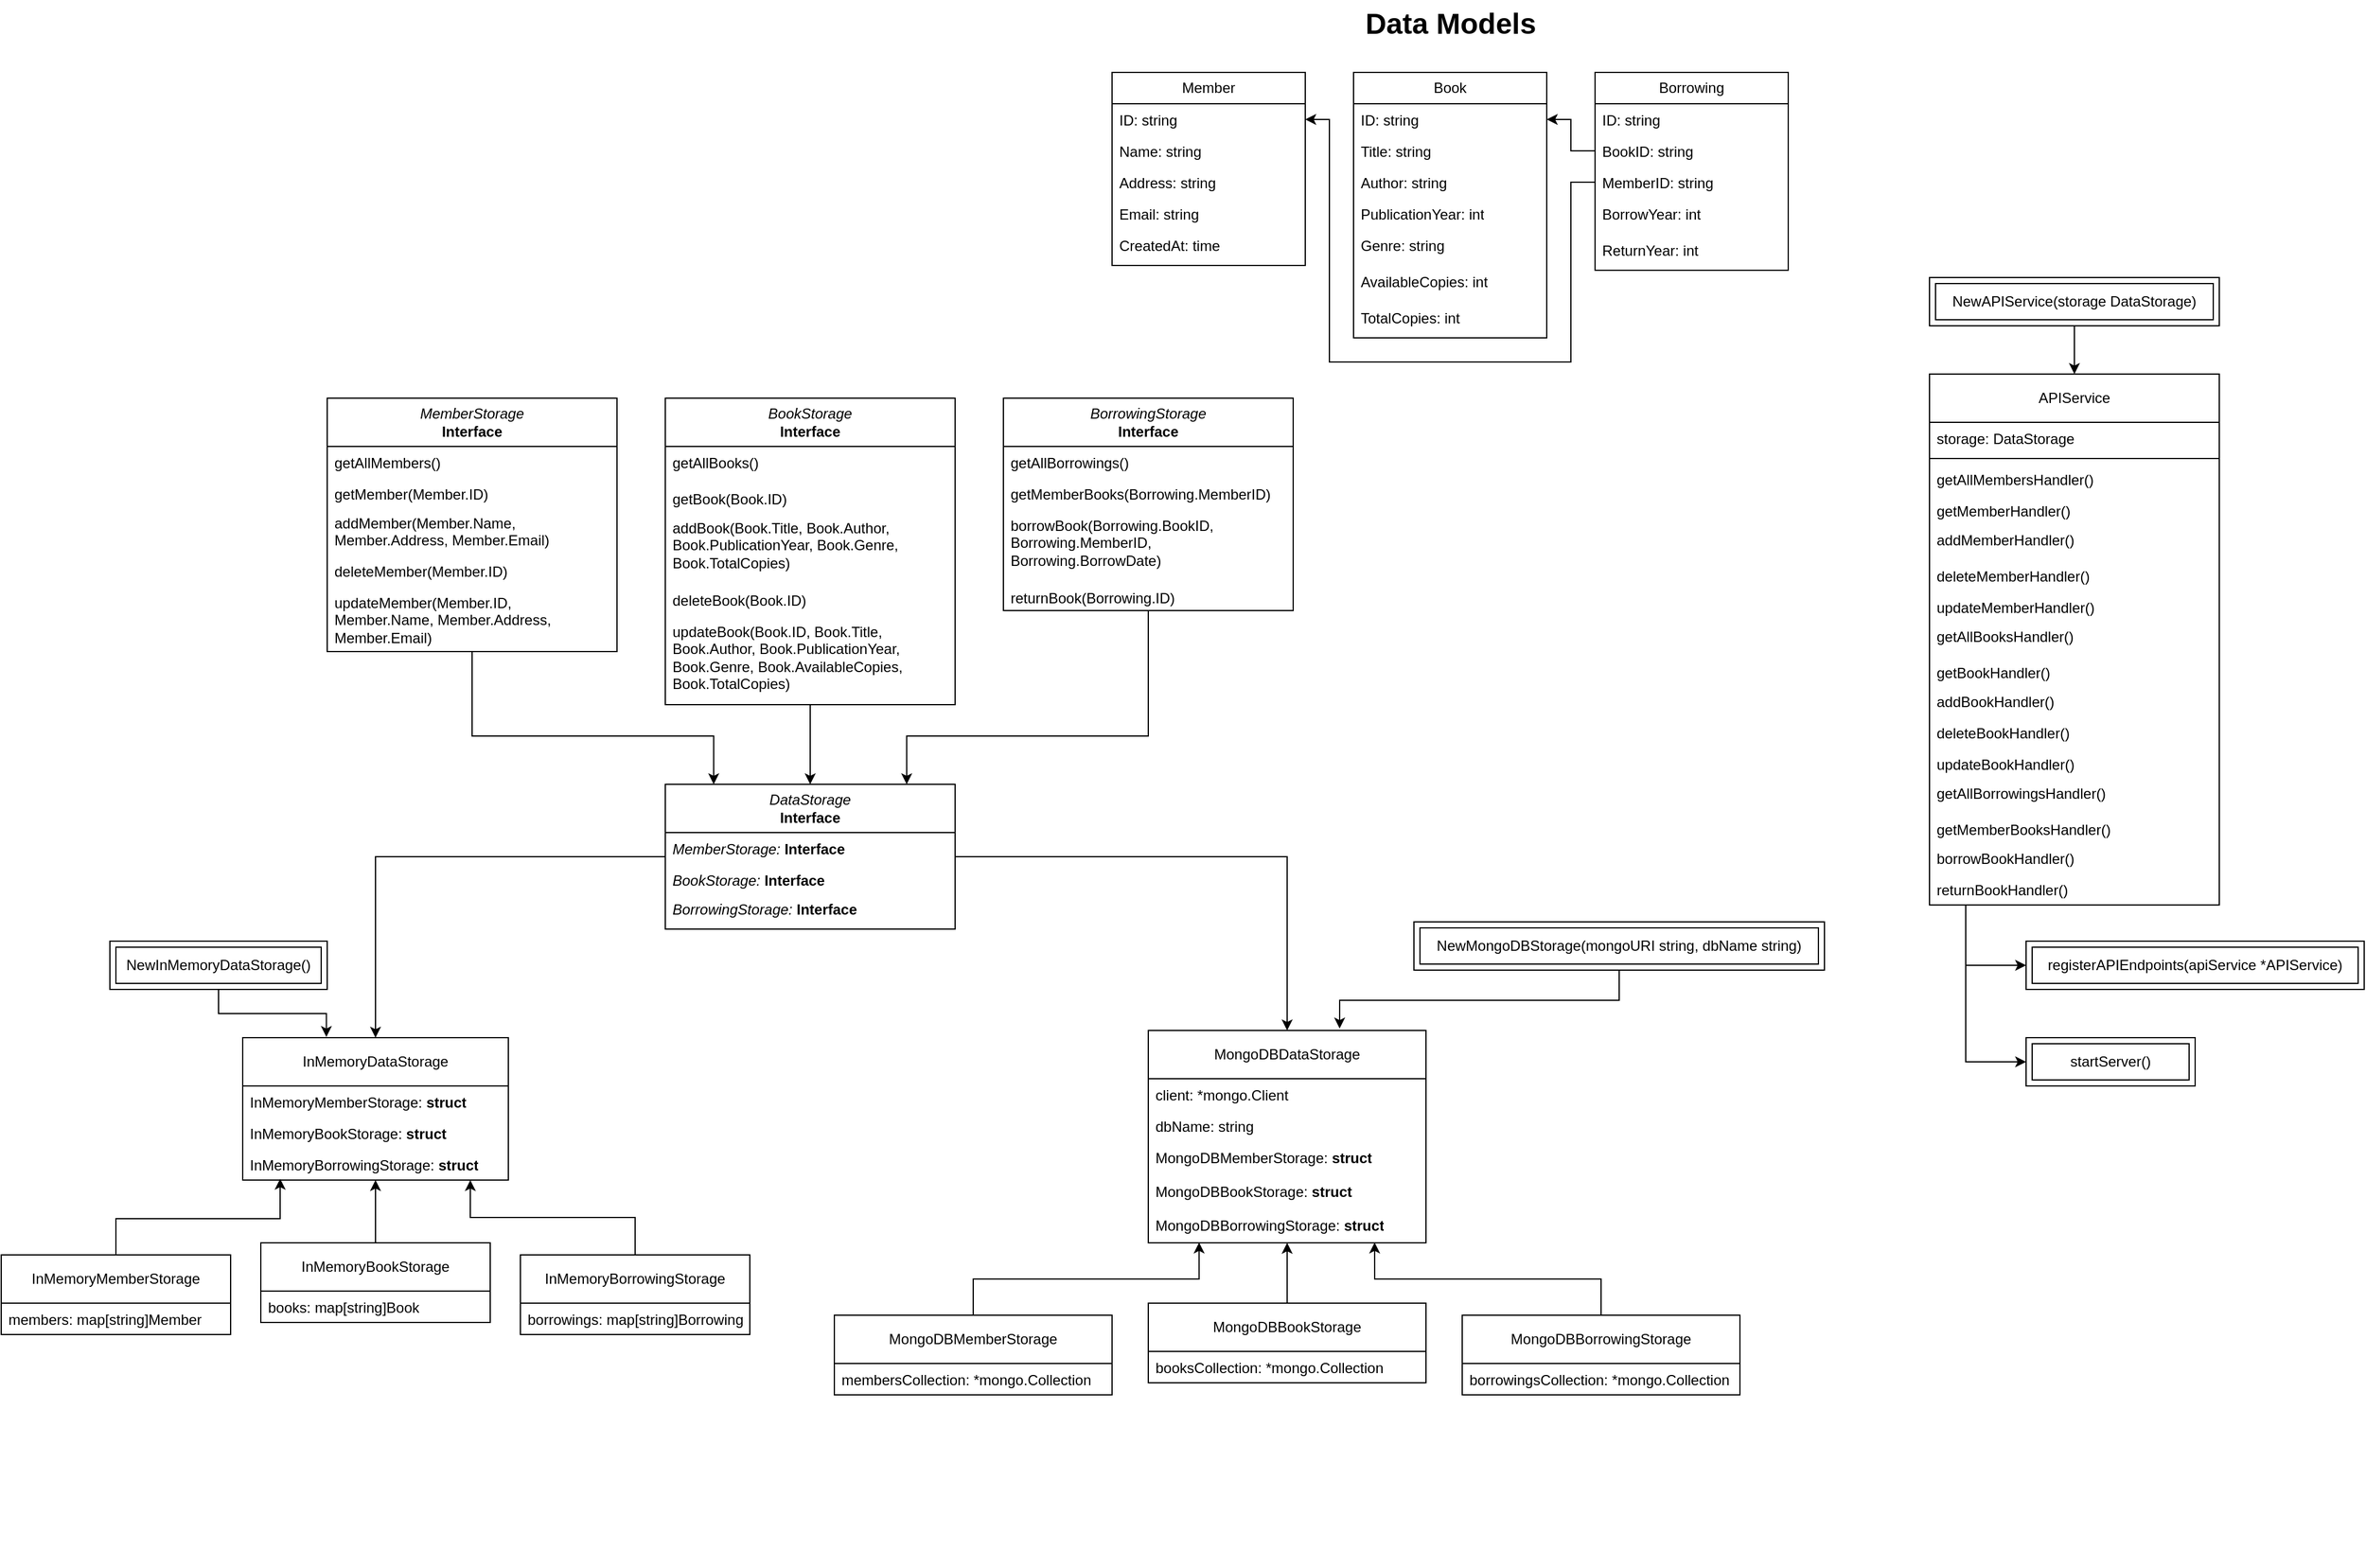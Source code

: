 <mxfile version="23.1.6" type="device">
  <diagram name="Страница — 1" id="wziQd7qHsY8-c5mN2zLt">
    <mxGraphModel dx="1405" dy="929" grid="1" gridSize="10" guides="1" tooltips="1" connect="1" arrows="1" fold="1" page="1" pageScale="1" pageWidth="827" pageHeight="1169" math="0" shadow="0">
      <root>
        <mxCell id="0" />
        <mxCell id="1" parent="0" />
        <mxCell id="eXU7PEdQy6YF8QgudZva-1" value="Member" style="swimlane;fontStyle=0;childLayout=stackLayout;horizontal=1;startSize=26;fillColor=none;horizontalStack=0;resizeParent=1;resizeParentMax=0;resizeLast=0;collapsible=1;marginBottom=0;whiteSpace=wrap;html=1;" vertex="1" parent="1">
          <mxGeometry x="1480" y="170" width="160" height="160" as="geometry" />
        </mxCell>
        <mxCell id="eXU7PEdQy6YF8QgudZva-2" value="ID: string" style="text;strokeColor=none;fillColor=none;align=left;verticalAlign=top;spacingLeft=4;spacingRight=4;overflow=hidden;rotatable=0;points=[[0,0.5],[1,0.5]];portConstraint=eastwest;whiteSpace=wrap;html=1;" vertex="1" parent="eXU7PEdQy6YF8QgudZva-1">
          <mxGeometry y="26" width="160" height="26" as="geometry" />
        </mxCell>
        <mxCell id="eXU7PEdQy6YF8QgudZva-3" value="Name: string" style="text;strokeColor=none;fillColor=none;align=left;verticalAlign=top;spacingLeft=4;spacingRight=4;overflow=hidden;rotatable=0;points=[[0,0.5],[1,0.5]];portConstraint=eastwest;whiteSpace=wrap;html=1;" vertex="1" parent="eXU7PEdQy6YF8QgudZva-1">
          <mxGeometry y="52" width="160" height="26" as="geometry" />
        </mxCell>
        <mxCell id="eXU7PEdQy6YF8QgudZva-4" value="Address: string" style="text;strokeColor=none;fillColor=none;align=left;verticalAlign=top;spacingLeft=4;spacingRight=4;overflow=hidden;rotatable=0;points=[[0,0.5],[1,0.5]];portConstraint=eastwest;whiteSpace=wrap;html=1;" vertex="1" parent="eXU7PEdQy6YF8QgudZva-1">
          <mxGeometry y="78" width="160" height="26" as="geometry" />
        </mxCell>
        <mxCell id="eXU7PEdQy6YF8QgudZva-5" value="Email: string" style="text;strokeColor=none;fillColor=none;align=left;verticalAlign=top;spacingLeft=4;spacingRight=4;overflow=hidden;rotatable=0;points=[[0,0.5],[1,0.5]];portConstraint=eastwest;whiteSpace=wrap;html=1;" vertex="1" parent="eXU7PEdQy6YF8QgudZva-1">
          <mxGeometry y="104" width="160" height="26" as="geometry" />
        </mxCell>
        <mxCell id="eXU7PEdQy6YF8QgudZva-6" value="CreatedAt: time" style="text;strokeColor=none;fillColor=none;align=left;verticalAlign=top;spacingLeft=4;spacingRight=4;overflow=hidden;rotatable=0;points=[[0,0.5],[1,0.5]];portConstraint=eastwest;whiteSpace=wrap;html=1;" vertex="1" parent="eXU7PEdQy6YF8QgudZva-1">
          <mxGeometry y="130" width="160" height="30" as="geometry" />
        </mxCell>
        <mxCell id="eXU7PEdQy6YF8QgudZva-7" value="Book" style="swimlane;fontStyle=0;childLayout=stackLayout;horizontal=1;startSize=26;fillColor=none;horizontalStack=0;resizeParent=1;resizeParentMax=0;resizeLast=0;collapsible=1;marginBottom=0;whiteSpace=wrap;html=1;" vertex="1" parent="1">
          <mxGeometry x="1680" y="170" width="160" height="220" as="geometry" />
        </mxCell>
        <mxCell id="eXU7PEdQy6YF8QgudZva-8" value="ID: string" style="text;strokeColor=none;fillColor=none;align=left;verticalAlign=top;spacingLeft=4;spacingRight=4;overflow=hidden;rotatable=0;points=[[0,0.5],[1,0.5]];portConstraint=eastwest;whiteSpace=wrap;html=1;" vertex="1" parent="eXU7PEdQy6YF8QgudZva-7">
          <mxGeometry y="26" width="160" height="26" as="geometry" />
        </mxCell>
        <mxCell id="eXU7PEdQy6YF8QgudZva-9" value="Title: string" style="text;strokeColor=none;fillColor=none;align=left;verticalAlign=top;spacingLeft=4;spacingRight=4;overflow=hidden;rotatable=0;points=[[0,0.5],[1,0.5]];portConstraint=eastwest;whiteSpace=wrap;html=1;" vertex="1" parent="eXU7PEdQy6YF8QgudZva-7">
          <mxGeometry y="52" width="160" height="26" as="geometry" />
        </mxCell>
        <mxCell id="eXU7PEdQy6YF8QgudZva-10" value="Author: string" style="text;strokeColor=none;fillColor=none;align=left;verticalAlign=top;spacingLeft=4;spacingRight=4;overflow=hidden;rotatable=0;points=[[0,0.5],[1,0.5]];portConstraint=eastwest;whiteSpace=wrap;html=1;" vertex="1" parent="eXU7PEdQy6YF8QgudZva-7">
          <mxGeometry y="78" width="160" height="26" as="geometry" />
        </mxCell>
        <mxCell id="eXU7PEdQy6YF8QgudZva-11" value="PublicationYear: int" style="text;strokeColor=none;fillColor=none;align=left;verticalAlign=top;spacingLeft=4;spacingRight=4;overflow=hidden;rotatable=0;points=[[0,0.5],[1,0.5]];portConstraint=eastwest;whiteSpace=wrap;html=1;" vertex="1" parent="eXU7PEdQy6YF8QgudZva-7">
          <mxGeometry y="104" width="160" height="26" as="geometry" />
        </mxCell>
        <mxCell id="eXU7PEdQy6YF8QgudZva-12" value="Genre: string" style="text;strokeColor=none;fillColor=none;align=left;verticalAlign=top;spacingLeft=4;spacingRight=4;overflow=hidden;rotatable=0;points=[[0,0.5],[1,0.5]];portConstraint=eastwest;whiteSpace=wrap;html=1;" vertex="1" parent="eXU7PEdQy6YF8QgudZva-7">
          <mxGeometry y="130" width="160" height="30" as="geometry" />
        </mxCell>
        <mxCell id="eXU7PEdQy6YF8QgudZva-13" value="AvailableCopies: int" style="text;strokeColor=none;fillColor=none;align=left;verticalAlign=top;spacingLeft=4;spacingRight=4;overflow=hidden;rotatable=0;points=[[0,0.5],[1,0.5]];portConstraint=eastwest;whiteSpace=wrap;html=1;" vertex="1" parent="eXU7PEdQy6YF8QgudZva-7">
          <mxGeometry y="160" width="160" height="30" as="geometry" />
        </mxCell>
        <mxCell id="eXU7PEdQy6YF8QgudZva-14" value="TotalCopies: int" style="text;strokeColor=none;fillColor=none;align=left;verticalAlign=top;spacingLeft=4;spacingRight=4;overflow=hidden;rotatable=0;points=[[0,0.5],[1,0.5]];portConstraint=eastwest;whiteSpace=wrap;html=1;" vertex="1" parent="eXU7PEdQy6YF8QgudZva-7">
          <mxGeometry y="190" width="160" height="30" as="geometry" />
        </mxCell>
        <mxCell id="eXU7PEdQy6YF8QgudZva-15" value="Borrowing" style="swimlane;fontStyle=0;childLayout=stackLayout;horizontal=1;startSize=26;fillColor=none;horizontalStack=0;resizeParent=1;resizeParentMax=0;resizeLast=0;collapsible=1;marginBottom=0;whiteSpace=wrap;html=1;" vertex="1" parent="1">
          <mxGeometry x="1880" y="170" width="160" height="164" as="geometry" />
        </mxCell>
        <mxCell id="eXU7PEdQy6YF8QgudZva-16" value="ID: string" style="text;strokeColor=none;fillColor=none;align=left;verticalAlign=top;spacingLeft=4;spacingRight=4;overflow=hidden;rotatable=0;points=[[0,0.5],[1,0.5]];portConstraint=eastwest;whiteSpace=wrap;html=1;" vertex="1" parent="eXU7PEdQy6YF8QgudZva-15">
          <mxGeometry y="26" width="160" height="26" as="geometry" />
        </mxCell>
        <mxCell id="eXU7PEdQy6YF8QgudZva-17" value="BookID: string" style="text;strokeColor=none;fillColor=none;align=left;verticalAlign=top;spacingLeft=4;spacingRight=4;overflow=hidden;rotatable=0;points=[[0,0.5],[1,0.5]];portConstraint=eastwest;whiteSpace=wrap;html=1;" vertex="1" parent="eXU7PEdQy6YF8QgudZva-15">
          <mxGeometry y="52" width="160" height="26" as="geometry" />
        </mxCell>
        <mxCell id="eXU7PEdQy6YF8QgudZva-18" value="MemberID: string" style="text;strokeColor=none;fillColor=none;align=left;verticalAlign=top;spacingLeft=4;spacingRight=4;overflow=hidden;rotatable=0;points=[[0,0.5],[1,0.5]];portConstraint=eastwest;whiteSpace=wrap;html=1;" vertex="1" parent="eXU7PEdQy6YF8QgudZva-15">
          <mxGeometry y="78" width="160" height="26" as="geometry" />
        </mxCell>
        <mxCell id="eXU7PEdQy6YF8QgudZva-19" value="BorrowYear: int" style="text;strokeColor=none;fillColor=none;align=left;verticalAlign=top;spacingLeft=4;spacingRight=4;overflow=hidden;rotatable=0;points=[[0,0.5],[1,0.5]];portConstraint=eastwest;whiteSpace=wrap;html=1;" vertex="1" parent="eXU7PEdQy6YF8QgudZva-15">
          <mxGeometry y="104" width="160" height="30" as="geometry" />
        </mxCell>
        <mxCell id="eXU7PEdQy6YF8QgudZva-20" value="ReturnYear: int" style="text;strokeColor=none;fillColor=none;align=left;verticalAlign=top;spacingLeft=4;spacingRight=4;overflow=hidden;rotatable=0;points=[[0,0.5],[1,0.5]];portConstraint=eastwest;whiteSpace=wrap;html=1;" vertex="1" parent="eXU7PEdQy6YF8QgudZva-15">
          <mxGeometry y="134" width="160" height="30" as="geometry" />
        </mxCell>
        <mxCell id="eXU7PEdQy6YF8QgudZva-21" style="edgeStyle=orthogonalEdgeStyle;rounded=0;orthogonalLoop=1;jettySize=auto;html=1;entryX=0.5;entryY=0;entryDx=0;entryDy=0;" edge="1" parent="1" source="eXU7PEdQy6YF8QgudZva-23" target="eXU7PEdQy6YF8QgudZva-49">
          <mxGeometry relative="1" as="geometry" />
        </mxCell>
        <mxCell id="eXU7PEdQy6YF8QgudZva-22" style="edgeStyle=orthogonalEdgeStyle;rounded=0;orthogonalLoop=1;jettySize=auto;html=1;entryX=0.5;entryY=0;entryDx=0;entryDy=0;" edge="1" parent="1" source="eXU7PEdQy6YF8QgudZva-23" target="eXU7PEdQy6YF8QgudZva-45">
          <mxGeometry relative="1" as="geometry" />
        </mxCell>
        <mxCell id="eXU7PEdQy6YF8QgudZva-23" value="&lt;i style=&quot;border-color: var(--border-color);&quot;&gt;DataStorage&lt;/i&gt;&lt;br style=&quot;border-color: var(--border-color);&quot;&gt;&lt;b style=&quot;border-color: var(--border-color);&quot;&gt;Interface&lt;/b&gt;" style="swimlane;fontStyle=0;childLayout=stackLayout;horizontal=1;startSize=40;fillColor=none;horizontalStack=0;resizeParent=1;resizeParentMax=0;resizeLast=0;collapsible=1;marginBottom=0;whiteSpace=wrap;html=1;" vertex="1" parent="1">
          <mxGeometry x="1110" y="760" width="240" height="120" as="geometry" />
        </mxCell>
        <mxCell id="eXU7PEdQy6YF8QgudZva-24" value="&lt;i style=&quot;border-color: var(--border-color); text-align: center;&quot;&gt;MemberStorage:&amp;nbsp;&lt;/i&gt;&lt;b style=&quot;border-color: var(--border-color); text-align: center;&quot;&gt;Interface&lt;/b&gt;" style="text;strokeColor=none;fillColor=none;align=left;verticalAlign=top;spacingLeft=4;spacingRight=4;overflow=hidden;rotatable=0;points=[[0,0.5],[1,0.5]];portConstraint=eastwest;whiteSpace=wrap;html=1;" vertex="1" parent="eXU7PEdQy6YF8QgudZva-23">
          <mxGeometry y="40" width="240" height="26" as="geometry" />
        </mxCell>
        <mxCell id="eXU7PEdQy6YF8QgudZva-25" value="&lt;i style=&quot;border-color: var(--border-color); text-align: center;&quot;&gt;BookStorage:&amp;nbsp;&lt;/i&gt;&lt;b style=&quot;border-color: var(--border-color); text-align: center;&quot;&gt;Interface&lt;/b&gt;" style="text;strokeColor=none;fillColor=none;align=left;verticalAlign=top;spacingLeft=4;spacingRight=4;overflow=hidden;rotatable=0;points=[[0,0.5],[1,0.5]];portConstraint=eastwest;whiteSpace=wrap;html=1;" vertex="1" parent="eXU7PEdQy6YF8QgudZva-23">
          <mxGeometry y="66" width="240" height="24" as="geometry" />
        </mxCell>
        <mxCell id="eXU7PEdQy6YF8QgudZva-26" value="&lt;i style=&quot;border-color: var(--border-color); text-align: center;&quot;&gt;BorrowingStorage:&amp;nbsp;&lt;/i&gt;&lt;b style=&quot;border-color: var(--border-color); text-align: center;&quot;&gt;Interface&lt;/b&gt;" style="text;strokeColor=none;fillColor=none;align=left;verticalAlign=top;spacingLeft=4;spacingRight=4;overflow=hidden;rotatable=0;points=[[0,0.5],[1,0.5]];portConstraint=eastwest;whiteSpace=wrap;html=1;" vertex="1" parent="eXU7PEdQy6YF8QgudZva-23">
          <mxGeometry y="90" width="240" height="30" as="geometry" />
        </mxCell>
        <mxCell id="eXU7PEdQy6YF8QgudZva-27" style="edgeStyle=orthogonalEdgeStyle;rounded=0;orthogonalLoop=1;jettySize=auto;html=1;entryX=1;entryY=0.5;entryDx=0;entryDy=0;" edge="1" parent="1" source="eXU7PEdQy6YF8QgudZva-17" target="eXU7PEdQy6YF8QgudZva-8">
          <mxGeometry relative="1" as="geometry" />
        </mxCell>
        <mxCell id="eXU7PEdQy6YF8QgudZva-28" style="edgeStyle=orthogonalEdgeStyle;rounded=0;orthogonalLoop=1;jettySize=auto;html=1;entryX=1;entryY=0.5;entryDx=0;entryDy=0;" edge="1" parent="1" source="eXU7PEdQy6YF8QgudZva-18" target="eXU7PEdQy6YF8QgudZva-2">
          <mxGeometry relative="1" as="geometry">
            <Array as="points">
              <mxPoint x="1860" y="261" />
              <mxPoint x="1860" y="410" />
              <mxPoint x="1660" y="410" />
              <mxPoint x="1660" y="209" />
            </Array>
          </mxGeometry>
        </mxCell>
        <mxCell id="eXU7PEdQy6YF8QgudZva-29" style="edgeStyle=orthogonalEdgeStyle;rounded=0;orthogonalLoop=1;jettySize=auto;html=1;entryX=0;entryY=0.5;entryDx=0;entryDy=0;" edge="1" parent="1" source="eXU7PEdQy6YF8QgudZva-31" target="eXU7PEdQy6YF8QgudZva-62">
          <mxGeometry relative="1" as="geometry">
            <Array as="points">
              <mxPoint x="2187" y="910" />
            </Array>
          </mxGeometry>
        </mxCell>
        <mxCell id="eXU7PEdQy6YF8QgudZva-30" style="edgeStyle=orthogonalEdgeStyle;rounded=0;orthogonalLoop=1;jettySize=auto;html=1;entryX=0;entryY=0.5;entryDx=0;entryDy=0;" edge="1" parent="1" source="eXU7PEdQy6YF8QgudZva-31" target="eXU7PEdQy6YF8QgudZva-63">
          <mxGeometry relative="1" as="geometry">
            <Array as="points">
              <mxPoint x="2187" y="990" />
            </Array>
          </mxGeometry>
        </mxCell>
        <mxCell id="eXU7PEdQy6YF8QgudZva-31" value="APIService" style="swimlane;fontStyle=0;childLayout=stackLayout;horizontal=1;startSize=40;fillColor=none;horizontalStack=0;resizeParent=1;resizeParentMax=0;resizeLast=0;collapsible=1;marginBottom=0;whiteSpace=wrap;html=1;" vertex="1" parent="1">
          <mxGeometry x="2157" y="420" width="240" height="440" as="geometry" />
        </mxCell>
        <mxCell id="eXU7PEdQy6YF8QgudZva-32" value="storage: DataStorage" style="text;strokeColor=none;fillColor=none;align=left;verticalAlign=top;spacingLeft=4;spacingRight=4;overflow=hidden;rotatable=0;points=[[0,0.5],[1,0.5]];portConstraint=eastwest;whiteSpace=wrap;html=1;" vertex="1" parent="eXU7PEdQy6YF8QgudZva-31">
          <mxGeometry y="40" width="240" height="26" as="geometry" />
        </mxCell>
        <mxCell id="eXU7PEdQy6YF8QgudZva-121" value="" style="line;strokeWidth=1;fillColor=none;align=left;verticalAlign=middle;spacingTop=-1;spacingLeft=3;spacingRight=3;rotatable=0;labelPosition=right;points=[];portConstraint=eastwest;strokeColor=inherit;" vertex="1" parent="eXU7PEdQy6YF8QgudZva-31">
          <mxGeometry y="66" width="240" height="8" as="geometry" />
        </mxCell>
        <mxCell id="eXU7PEdQy6YF8QgudZva-122" value="getAllMembersHandler()" style="text;strokeColor=none;fillColor=none;align=left;verticalAlign=top;spacingLeft=4;spacingRight=4;overflow=hidden;rotatable=0;points=[[0,0.5],[1,0.5]];portConstraint=eastwest;whiteSpace=wrap;html=1;" vertex="1" parent="eXU7PEdQy6YF8QgudZva-31">
          <mxGeometry y="74" width="240" height="26" as="geometry" />
        </mxCell>
        <mxCell id="eXU7PEdQy6YF8QgudZva-33" value="getMemberHandler()" style="text;strokeColor=none;fillColor=none;align=left;verticalAlign=top;spacingLeft=4;spacingRight=4;overflow=hidden;rotatable=0;points=[[0,0.5],[1,0.5]];portConstraint=eastwest;whiteSpace=wrap;html=1;" vertex="1" parent="eXU7PEdQy6YF8QgudZva-31">
          <mxGeometry y="100" width="240" height="24" as="geometry" />
        </mxCell>
        <mxCell id="eXU7PEdQy6YF8QgudZva-34" value="addMemberHandler()" style="text;strokeColor=none;fillColor=none;align=left;verticalAlign=top;spacingLeft=4;spacingRight=4;overflow=hidden;rotatable=0;points=[[0,0.5],[1,0.5]];portConstraint=eastwest;whiteSpace=wrap;html=1;" vertex="1" parent="eXU7PEdQy6YF8QgudZva-31">
          <mxGeometry y="124" width="240" height="30" as="geometry" />
        </mxCell>
        <mxCell id="eXU7PEdQy6YF8QgudZva-35" value="deleteMemberHandler()" style="text;strokeColor=none;fillColor=none;align=left;verticalAlign=top;spacingLeft=4;spacingRight=4;overflow=hidden;rotatable=0;points=[[0,0.5],[1,0.5]];portConstraint=eastwest;whiteSpace=wrap;html=1;" vertex="1" parent="eXU7PEdQy6YF8QgudZva-31">
          <mxGeometry y="154" width="240" height="26" as="geometry" />
        </mxCell>
        <mxCell id="eXU7PEdQy6YF8QgudZva-36" value="updateMemberHandler()" style="text;strokeColor=none;fillColor=none;align=left;verticalAlign=top;spacingLeft=4;spacingRight=4;overflow=hidden;rotatable=0;points=[[0,0.5],[1,0.5]];portConstraint=eastwest;whiteSpace=wrap;html=1;" vertex="1" parent="eXU7PEdQy6YF8QgudZva-31">
          <mxGeometry y="180" width="240" height="24" as="geometry" />
        </mxCell>
        <mxCell id="eXU7PEdQy6YF8QgudZva-37" value="getAllBooksHandler()" style="text;strokeColor=none;fillColor=none;align=left;verticalAlign=top;spacingLeft=4;spacingRight=4;overflow=hidden;rotatable=0;points=[[0,0.5],[1,0.5]];portConstraint=eastwest;whiteSpace=wrap;html=1;" vertex="1" parent="eXU7PEdQy6YF8QgudZva-31">
          <mxGeometry y="204" width="240" height="30" as="geometry" />
        </mxCell>
        <mxCell id="eXU7PEdQy6YF8QgudZva-38" value="getBookHandler()" style="text;strokeColor=none;fillColor=none;align=left;verticalAlign=top;spacingLeft=4;spacingRight=4;overflow=hidden;rotatable=0;points=[[0,0.5],[1,0.5]];portConstraint=eastwest;whiteSpace=wrap;html=1;" vertex="1" parent="eXU7PEdQy6YF8QgudZva-31">
          <mxGeometry y="234" width="240" height="24" as="geometry" />
        </mxCell>
        <mxCell id="eXU7PEdQy6YF8QgudZva-39" value="addBookHandler()" style="text;strokeColor=none;fillColor=none;align=left;verticalAlign=top;spacingLeft=4;spacingRight=4;overflow=hidden;rotatable=0;points=[[0,0.5],[1,0.5]];portConstraint=eastwest;whiteSpace=wrap;html=1;" vertex="1" parent="eXU7PEdQy6YF8QgudZva-31">
          <mxGeometry y="258" width="240" height="26" as="geometry" />
        </mxCell>
        <mxCell id="eXU7PEdQy6YF8QgudZva-40" value="deleteBookHandler()" style="text;strokeColor=none;fillColor=none;align=left;verticalAlign=top;spacingLeft=4;spacingRight=4;overflow=hidden;rotatable=0;points=[[0,0.5],[1,0.5]];portConstraint=eastwest;whiteSpace=wrap;html=1;" vertex="1" parent="eXU7PEdQy6YF8QgudZva-31">
          <mxGeometry y="284" width="240" height="26" as="geometry" />
        </mxCell>
        <mxCell id="eXU7PEdQy6YF8QgudZva-41" value="updateBookHandler()" style="text;strokeColor=none;fillColor=none;align=left;verticalAlign=top;spacingLeft=4;spacingRight=4;overflow=hidden;rotatable=0;points=[[0,0.5],[1,0.5]];portConstraint=eastwest;whiteSpace=wrap;html=1;" vertex="1" parent="eXU7PEdQy6YF8QgudZva-31">
          <mxGeometry y="310" width="240" height="24" as="geometry" />
        </mxCell>
        <mxCell id="eXU7PEdQy6YF8QgudZva-42" value="getAllBorrowingsHandler()" style="text;strokeColor=none;fillColor=none;align=left;verticalAlign=top;spacingLeft=4;spacingRight=4;overflow=hidden;rotatable=0;points=[[0,0.5],[1,0.5]];portConstraint=eastwest;whiteSpace=wrap;html=1;" vertex="1" parent="eXU7PEdQy6YF8QgudZva-31">
          <mxGeometry y="334" width="240" height="30" as="geometry" />
        </mxCell>
        <mxCell id="eXU7PEdQy6YF8QgudZva-43" value="getMemberBooksHandler()" style="text;strokeColor=none;fillColor=none;align=left;verticalAlign=top;spacingLeft=4;spacingRight=4;overflow=hidden;rotatable=0;points=[[0,0.5],[1,0.5]];portConstraint=eastwest;whiteSpace=wrap;html=1;" vertex="1" parent="eXU7PEdQy6YF8QgudZva-31">
          <mxGeometry y="364" width="240" height="24" as="geometry" />
        </mxCell>
        <mxCell id="eXU7PEdQy6YF8QgudZva-123" value="borrowBookHandler()" style="text;strokeColor=none;fillColor=none;align=left;verticalAlign=top;spacingLeft=4;spacingRight=4;overflow=hidden;rotatable=0;points=[[0,0.5],[1,0.5]];portConstraint=eastwest;whiteSpace=wrap;html=1;" vertex="1" parent="eXU7PEdQy6YF8QgudZva-31">
          <mxGeometry y="388" width="240" height="26" as="geometry" />
        </mxCell>
        <mxCell id="eXU7PEdQy6YF8QgudZva-44" value="returnBookHandler()" style="text;strokeColor=none;fillColor=none;align=left;verticalAlign=top;spacingLeft=4;spacingRight=4;overflow=hidden;rotatable=0;points=[[0,0.5],[1,0.5]];portConstraint=eastwest;whiteSpace=wrap;html=1;" vertex="1" parent="eXU7PEdQy6YF8QgudZva-31">
          <mxGeometry y="414" width="240" height="26" as="geometry" />
        </mxCell>
        <mxCell id="eXU7PEdQy6YF8QgudZva-45" value="InMemoryDataStorage" style="swimlane;fontStyle=0;childLayout=stackLayout;horizontal=1;startSize=40;fillColor=none;horizontalStack=0;resizeParent=1;resizeParentMax=0;resizeLast=0;collapsible=1;marginBottom=0;whiteSpace=wrap;html=1;" vertex="1" parent="1">
          <mxGeometry x="760" y="970" width="220" height="118" as="geometry" />
        </mxCell>
        <mxCell id="eXU7PEdQy6YF8QgudZva-46" value="InMemoryMemberStorage: &lt;b&gt;struct&lt;/b&gt;" style="text;strokeColor=none;fillColor=none;align=left;verticalAlign=top;spacingLeft=4;spacingRight=4;overflow=hidden;rotatable=0;points=[[0,0.5],[1,0.5]];portConstraint=eastwest;whiteSpace=wrap;html=1;" vertex="1" parent="eXU7PEdQy6YF8QgudZva-45">
          <mxGeometry y="40" width="220" height="26" as="geometry" />
        </mxCell>
        <mxCell id="eXU7PEdQy6YF8QgudZva-47" value="InMemoryBookStorage: &lt;b&gt;struct&lt;/b&gt;" style="text;strokeColor=none;fillColor=none;align=left;verticalAlign=top;spacingLeft=4;spacingRight=4;overflow=hidden;rotatable=0;points=[[0,0.5],[1,0.5]];portConstraint=eastwest;whiteSpace=wrap;html=1;" vertex="1" parent="eXU7PEdQy6YF8QgudZva-45">
          <mxGeometry y="66" width="220" height="26" as="geometry" />
        </mxCell>
        <mxCell id="eXU7PEdQy6YF8QgudZva-48" value="InMemoryBorrowingStorage: &lt;b&gt;struct&lt;/b&gt;" style="text;strokeColor=none;fillColor=none;align=left;verticalAlign=top;spacingLeft=4;spacingRight=4;overflow=hidden;rotatable=0;points=[[0,0.5],[1,0.5]];portConstraint=eastwest;whiteSpace=wrap;html=1;" vertex="1" parent="eXU7PEdQy6YF8QgudZva-45">
          <mxGeometry y="92" width="220" height="26" as="geometry" />
        </mxCell>
        <mxCell id="eXU7PEdQy6YF8QgudZva-49" value="MongoDBDataStorage" style="swimlane;fontStyle=0;childLayout=stackLayout;horizontal=1;startSize=40;fillColor=none;horizontalStack=0;resizeParent=1;resizeParentMax=0;resizeLast=0;collapsible=1;marginBottom=0;whiteSpace=wrap;html=1;" vertex="1" parent="1">
          <mxGeometry x="1510" y="964" width="230" height="176" as="geometry" />
        </mxCell>
        <mxCell id="eXU7PEdQy6YF8QgudZva-50" value="client: *mongo.Client" style="text;strokeColor=none;fillColor=none;align=left;verticalAlign=top;spacingLeft=4;spacingRight=4;overflow=hidden;rotatable=0;points=[[0,0.5],[1,0.5]];portConstraint=eastwest;whiteSpace=wrap;html=1;" vertex="1" parent="eXU7PEdQy6YF8QgudZva-49">
          <mxGeometry y="40" width="230" height="26" as="geometry" />
        </mxCell>
        <mxCell id="eXU7PEdQy6YF8QgudZva-51" value="dbName: string" style="text;strokeColor=none;fillColor=none;align=left;verticalAlign=top;spacingLeft=4;spacingRight=4;overflow=hidden;rotatable=0;points=[[0,0.5],[1,0.5]];portConstraint=eastwest;whiteSpace=wrap;html=1;" vertex="1" parent="eXU7PEdQy6YF8QgudZva-49">
          <mxGeometry y="66" width="230" height="26" as="geometry" />
        </mxCell>
        <mxCell id="eXU7PEdQy6YF8QgudZva-52" value="MongoDBMemberStorage: &lt;b&gt;struct&lt;/b&gt;" style="text;strokeColor=none;fillColor=none;align=left;verticalAlign=top;spacingLeft=4;spacingRight=4;overflow=hidden;rotatable=0;points=[[0,0.5],[1,0.5]];portConstraint=eastwest;whiteSpace=wrap;html=1;" vertex="1" parent="eXU7PEdQy6YF8QgudZva-49">
          <mxGeometry y="92" width="230" height="28" as="geometry" />
        </mxCell>
        <mxCell id="eXU7PEdQy6YF8QgudZva-53" value="MongoDBBookStorage: &lt;b&gt;struct&lt;/b&gt;" style="text;strokeColor=none;fillColor=none;align=left;verticalAlign=top;spacingLeft=4;spacingRight=4;overflow=hidden;rotatable=0;points=[[0,0.5],[1,0.5]];portConstraint=eastwest;whiteSpace=wrap;html=1;" vertex="1" parent="eXU7PEdQy6YF8QgudZva-49">
          <mxGeometry y="120" width="230" height="28" as="geometry" />
        </mxCell>
        <mxCell id="eXU7PEdQy6YF8QgudZva-54" value="MongoDBBorrowingStorage: &lt;b&gt;struct&lt;/b&gt;" style="text;strokeColor=none;fillColor=none;align=left;verticalAlign=top;spacingLeft=4;spacingRight=4;overflow=hidden;rotatable=0;points=[[0,0.5],[1,0.5]];portConstraint=eastwest;whiteSpace=wrap;html=1;" vertex="1" parent="eXU7PEdQy6YF8QgudZva-49">
          <mxGeometry y="148" width="230" height="28" as="geometry" />
        </mxCell>
        <mxCell id="eXU7PEdQy6YF8QgudZva-55" style="edgeStyle=orthogonalEdgeStyle;rounded=0;orthogonalLoop=1;jettySize=auto;html=1;exitX=0.5;exitY=1;exitDx=0;exitDy=0;" edge="1" parent="1">
          <mxGeometry relative="1" as="geometry">
            <mxPoint x="1400" y="1400" as="sourcePoint" />
            <mxPoint x="1400" y="1400" as="targetPoint" />
          </mxGeometry>
        </mxCell>
        <mxCell id="eXU7PEdQy6YF8QgudZva-56" value="NewMongoDBStorage(mongoURI string, dbName string)" style="shape=ext;margin=3;double=1;whiteSpace=wrap;html=1;align=center;" vertex="1" parent="1">
          <mxGeometry x="1730" y="874" width="340" height="40" as="geometry" />
        </mxCell>
        <mxCell id="eXU7PEdQy6YF8QgudZva-57" style="edgeStyle=orthogonalEdgeStyle;rounded=0;orthogonalLoop=1;jettySize=auto;html=1;" edge="1" parent="1" source="eXU7PEdQy6YF8QgudZva-58" target="eXU7PEdQy6YF8QgudZva-31">
          <mxGeometry relative="1" as="geometry" />
        </mxCell>
        <mxCell id="eXU7PEdQy6YF8QgudZva-58" value="NewAPIService(storage DataStorage)" style="shape=ext;margin=3;double=1;whiteSpace=wrap;html=1;align=center;" vertex="1" parent="1">
          <mxGeometry x="2157" y="340" width="240" height="40" as="geometry" />
        </mxCell>
        <mxCell id="eXU7PEdQy6YF8QgudZva-59" style="edgeStyle=orthogonalEdgeStyle;rounded=0;orthogonalLoop=1;jettySize=auto;html=1;entryX=0.689;entryY=-0.009;entryDx=0;entryDy=0;entryPerimeter=0;" edge="1" parent="1" source="eXU7PEdQy6YF8QgudZva-56" target="eXU7PEdQy6YF8QgudZva-49">
          <mxGeometry relative="1" as="geometry" />
        </mxCell>
        <mxCell id="eXU7PEdQy6YF8QgudZva-60" value="NewInMemoryDataStorage()" style="shape=ext;margin=3;double=1;whiteSpace=wrap;html=1;align=center;" vertex="1" parent="1">
          <mxGeometry x="650" y="890" width="180" height="40" as="geometry" />
        </mxCell>
        <mxCell id="eXU7PEdQy6YF8QgudZva-61" style="edgeStyle=orthogonalEdgeStyle;rounded=0;orthogonalLoop=1;jettySize=auto;html=1;entryX=0.315;entryY=-0.005;entryDx=0;entryDy=0;entryPerimeter=0;" edge="1" parent="1" source="eXU7PEdQy6YF8QgudZva-60" target="eXU7PEdQy6YF8QgudZva-45">
          <mxGeometry relative="1" as="geometry" />
        </mxCell>
        <mxCell id="eXU7PEdQy6YF8QgudZva-62" value="registerAPIEndpoints(apiService *APIService)" style="shape=ext;margin=3;double=1;whiteSpace=wrap;html=1;align=center;" vertex="1" parent="1">
          <mxGeometry x="2237" y="890" width="280" height="40" as="geometry" />
        </mxCell>
        <mxCell id="eXU7PEdQy6YF8QgudZva-63" value="startServer()" style="shape=ext;margin=3;double=1;whiteSpace=wrap;html=1;align=center;" vertex="1" parent="1">
          <mxGeometry x="2237" y="970" width="140" height="40" as="geometry" />
        </mxCell>
        <mxCell id="eXU7PEdQy6YF8QgudZva-64" value="Data Models" style="text;strokeColor=none;fillColor=none;html=1;fontSize=24;fontStyle=1;verticalAlign=middle;align=center;" vertex="1" parent="1">
          <mxGeometry x="1710" y="110" width="100" height="40" as="geometry" />
        </mxCell>
        <mxCell id="eXU7PEdQy6YF8QgudZva-65" style="edgeStyle=orthogonalEdgeStyle;rounded=0;orthogonalLoop=1;jettySize=auto;html=1;" edge="1" parent="1" source="eXU7PEdQy6YF8QgudZva-66" target="eXU7PEdQy6YF8QgudZva-23">
          <mxGeometry relative="1" as="geometry" />
        </mxCell>
        <mxCell id="eXU7PEdQy6YF8QgudZva-66" value="&lt;i style=&quot;border-color: var(--border-color);&quot;&gt;BookStorage&lt;/i&gt;&lt;br style=&quot;border-color: var(--border-color);&quot;&gt;&lt;b style=&quot;border-color: var(--border-color);&quot;&gt;Interface&lt;/b&gt;" style="swimlane;fontStyle=0;childLayout=stackLayout;horizontal=1;startSize=40;fillColor=none;horizontalStack=0;resizeParent=1;resizeParentMax=0;resizeLast=0;collapsible=1;marginBottom=0;whiteSpace=wrap;html=1;" vertex="1" parent="1">
          <mxGeometry x="1110" y="440" width="240" height="254" as="geometry" />
        </mxCell>
        <mxCell id="eXU7PEdQy6YF8QgudZva-67" value="getAllBooks()" style="text;strokeColor=none;fillColor=none;align=left;verticalAlign=top;spacingLeft=4;spacingRight=4;overflow=hidden;rotatable=0;points=[[0,0.5],[1,0.5]];portConstraint=eastwest;whiteSpace=wrap;html=1;" vertex="1" parent="eXU7PEdQy6YF8QgudZva-66">
          <mxGeometry y="40" width="240" height="30" as="geometry" />
        </mxCell>
        <mxCell id="eXU7PEdQy6YF8QgudZva-68" value="getBook(Book.ID)" style="text;strokeColor=none;fillColor=none;align=left;verticalAlign=top;spacingLeft=4;spacingRight=4;overflow=hidden;rotatable=0;points=[[0,0.5],[1,0.5]];portConstraint=eastwest;whiteSpace=wrap;html=1;" vertex="1" parent="eXU7PEdQy6YF8QgudZva-66">
          <mxGeometry y="70" width="240" height="24" as="geometry" />
        </mxCell>
        <mxCell id="eXU7PEdQy6YF8QgudZva-69" value="addBook(Book.Title, Book.Author, Book.PublicationYear, Book.Genre, Book.TotalCopies)" style="text;strokeColor=none;fillColor=none;align=left;verticalAlign=top;spacingLeft=4;spacingRight=4;overflow=hidden;rotatable=0;points=[[0,0.5],[1,0.5]];portConstraint=eastwest;whiteSpace=wrap;html=1;" vertex="1" parent="eXU7PEdQy6YF8QgudZva-66">
          <mxGeometry y="94" width="240" height="60" as="geometry" />
        </mxCell>
        <mxCell id="eXU7PEdQy6YF8QgudZva-70" value="deleteBook(Book.ID)" style="text;strokeColor=none;fillColor=none;align=left;verticalAlign=top;spacingLeft=4;spacingRight=4;overflow=hidden;rotatable=0;points=[[0,0.5],[1,0.5]];portConstraint=eastwest;whiteSpace=wrap;html=1;" vertex="1" parent="eXU7PEdQy6YF8QgudZva-66">
          <mxGeometry y="154" width="240" height="26" as="geometry" />
        </mxCell>
        <mxCell id="eXU7PEdQy6YF8QgudZva-71" value="updateBook(Book.ID, Book.Title, Book.Author, Book.PublicationYear, Book.Genre, Book.AvailableCopies, Book.TotalCopies)" style="text;strokeColor=none;fillColor=none;align=left;verticalAlign=top;spacingLeft=4;spacingRight=4;overflow=hidden;rotatable=0;points=[[0,0.5],[1,0.5]];portConstraint=eastwest;whiteSpace=wrap;html=1;" vertex="1" parent="eXU7PEdQy6YF8QgudZva-66">
          <mxGeometry y="180" width="240" height="74" as="geometry" />
        </mxCell>
        <mxCell id="eXU7PEdQy6YF8QgudZva-72" value="&lt;i style=&quot;border-color: var(--border-color);&quot;&gt;MemberStorage&lt;/i&gt;&lt;br style=&quot;border-color: var(--border-color);&quot;&gt;&lt;b style=&quot;border-color: var(--border-color);&quot;&gt;Interface&lt;/b&gt;" style="swimlane;fontStyle=0;childLayout=stackLayout;horizontal=1;startSize=40;fillColor=none;horizontalStack=0;resizeParent=1;resizeParentMax=0;resizeLast=0;collapsible=1;marginBottom=0;whiteSpace=wrap;html=1;" vertex="1" parent="1">
          <mxGeometry x="830" y="440" width="240" height="210" as="geometry" />
        </mxCell>
        <mxCell id="eXU7PEdQy6YF8QgudZva-73" value="getAllMembers()" style="text;strokeColor=none;fillColor=none;align=left;verticalAlign=top;spacingLeft=4;spacingRight=4;overflow=hidden;rotatable=0;points=[[0,0.5],[1,0.5]];portConstraint=eastwest;whiteSpace=wrap;html=1;" vertex="1" parent="eXU7PEdQy6YF8QgudZva-72">
          <mxGeometry y="40" width="240" height="26" as="geometry" />
        </mxCell>
        <mxCell id="eXU7PEdQy6YF8QgudZva-74" value="getMember(Member.ID)" style="text;strokeColor=none;fillColor=none;align=left;verticalAlign=top;spacingLeft=4;spacingRight=4;overflow=hidden;rotatable=0;points=[[0,0.5],[1,0.5]];portConstraint=eastwest;whiteSpace=wrap;html=1;" vertex="1" parent="eXU7PEdQy6YF8QgudZva-72">
          <mxGeometry y="66" width="240" height="24" as="geometry" />
        </mxCell>
        <mxCell id="eXU7PEdQy6YF8QgudZva-75" value="addMember(Member.Name, Member.Address, Member.Email)" style="text;strokeColor=none;fillColor=none;align=left;verticalAlign=top;spacingLeft=4;spacingRight=4;overflow=hidden;rotatable=0;points=[[0,0.5],[1,0.5]];portConstraint=eastwest;whiteSpace=wrap;html=1;" vertex="1" parent="eXU7PEdQy6YF8QgudZva-72">
          <mxGeometry y="90" width="240" height="40" as="geometry" />
        </mxCell>
        <mxCell id="eXU7PEdQy6YF8QgudZva-76" value="deleteMember(Member.ID)" style="text;strokeColor=none;fillColor=none;align=left;verticalAlign=top;spacingLeft=4;spacingRight=4;overflow=hidden;rotatable=0;points=[[0,0.5],[1,0.5]];portConstraint=eastwest;whiteSpace=wrap;html=1;" vertex="1" parent="eXU7PEdQy6YF8QgudZva-72">
          <mxGeometry y="130" width="240" height="26" as="geometry" />
        </mxCell>
        <mxCell id="eXU7PEdQy6YF8QgudZva-77" value="updateMember(Member.ID, Member.Name, Member.Address, Member.Email)" style="text;strokeColor=none;fillColor=none;align=left;verticalAlign=top;spacingLeft=4;spacingRight=4;overflow=hidden;rotatable=0;points=[[0,0.5],[1,0.5]];portConstraint=eastwest;whiteSpace=wrap;html=1;" vertex="1" parent="eXU7PEdQy6YF8QgudZva-72">
          <mxGeometry y="156" width="240" height="54" as="geometry" />
        </mxCell>
        <mxCell id="eXU7PEdQy6YF8QgudZva-78" value="&lt;i style=&quot;border-color: var(--border-color);&quot;&gt;BorrowingStorage&lt;/i&gt;&lt;br style=&quot;border-color: var(--border-color);&quot;&gt;&lt;b style=&quot;border-color: var(--border-color);&quot;&gt;Interface&lt;/b&gt;" style="swimlane;fontStyle=0;childLayout=stackLayout;horizontal=1;startSize=40;fillColor=none;horizontalStack=0;resizeParent=1;resizeParentMax=0;resizeLast=0;collapsible=1;marginBottom=0;whiteSpace=wrap;html=1;" vertex="1" parent="1">
          <mxGeometry x="1390" y="440" width="240" height="176" as="geometry" />
        </mxCell>
        <mxCell id="eXU7PEdQy6YF8QgudZva-102" value="getAllBorrowings()" style="text;strokeColor=none;fillColor=none;align=left;verticalAlign=top;spacingLeft=4;spacingRight=4;overflow=hidden;rotatable=0;points=[[0,0.5],[1,0.5]];portConstraint=eastwest;whiteSpace=wrap;html=1;" vertex="1" parent="eXU7PEdQy6YF8QgudZva-78">
          <mxGeometry y="40" width="240" height="26" as="geometry" />
        </mxCell>
        <mxCell id="eXU7PEdQy6YF8QgudZva-81" value="getMemberBooks(Borrowing.MemberID)" style="text;strokeColor=none;fillColor=none;align=left;verticalAlign=top;spacingLeft=4;spacingRight=4;overflow=hidden;rotatable=0;points=[[0,0.5],[1,0.5]];portConstraint=eastwest;whiteSpace=wrap;html=1;" vertex="1" parent="eXU7PEdQy6YF8QgudZva-78">
          <mxGeometry y="66" width="240" height="26" as="geometry" />
        </mxCell>
        <mxCell id="eXU7PEdQy6YF8QgudZva-79" value="borrowBook(Borrowing.BookID, Borrowing.MemberID, Borrowing.BorrowDate)" style="text;strokeColor=none;fillColor=none;align=left;verticalAlign=top;spacingLeft=4;spacingRight=4;overflow=hidden;rotatable=0;points=[[0,0.5],[1,0.5]];portConstraint=eastwest;whiteSpace=wrap;html=1;" vertex="1" parent="eXU7PEdQy6YF8QgudZva-78">
          <mxGeometry y="92" width="240" height="60" as="geometry" />
        </mxCell>
        <mxCell id="eXU7PEdQy6YF8QgudZva-80" value="returnBook(Borrowing.ID)" style="text;strokeColor=none;fillColor=none;align=left;verticalAlign=top;spacingLeft=4;spacingRight=4;overflow=hidden;rotatable=0;points=[[0,0.5],[1,0.5]];portConstraint=eastwest;whiteSpace=wrap;html=1;" vertex="1" parent="eXU7PEdQy6YF8QgudZva-78">
          <mxGeometry y="152" width="240" height="24" as="geometry" />
        </mxCell>
        <mxCell id="eXU7PEdQy6YF8QgudZva-82" style="edgeStyle=orthogonalEdgeStyle;rounded=0;orthogonalLoop=1;jettySize=auto;html=1;entryX=0.833;entryY=0;entryDx=0;entryDy=0;entryPerimeter=0;" edge="1" parent="1" source="eXU7PEdQy6YF8QgudZva-78" target="eXU7PEdQy6YF8QgudZva-23">
          <mxGeometry relative="1" as="geometry">
            <Array as="points">
              <mxPoint x="1510" y="720" />
              <mxPoint x="1310" y="720" />
            </Array>
          </mxGeometry>
        </mxCell>
        <mxCell id="eXU7PEdQy6YF8QgudZva-83" style="edgeStyle=orthogonalEdgeStyle;rounded=0;orthogonalLoop=1;jettySize=auto;html=1;entryX=0.167;entryY=0;entryDx=0;entryDy=0;entryPerimeter=0;" edge="1" parent="1" source="eXU7PEdQy6YF8QgudZva-72" target="eXU7PEdQy6YF8QgudZva-23">
          <mxGeometry relative="1" as="geometry">
            <Array as="points">
              <mxPoint x="950" y="720" />
              <mxPoint x="1150" y="720" />
            </Array>
          </mxGeometry>
        </mxCell>
        <mxCell id="eXU7PEdQy6YF8QgudZva-84" value="InMemoryMemberStorage" style="swimlane;fontStyle=0;childLayout=stackLayout;horizontal=1;startSize=40;fillColor=none;horizontalStack=0;resizeParent=1;resizeParentMax=0;resizeLast=0;collapsible=1;marginBottom=0;whiteSpace=wrap;html=1;" vertex="1" parent="1">
          <mxGeometry x="560" y="1150" width="190" height="66" as="geometry" />
        </mxCell>
        <mxCell id="eXU7PEdQy6YF8QgudZva-85" value="members: map[string]Member" style="text;strokeColor=none;fillColor=none;align=left;verticalAlign=top;spacingLeft=4;spacingRight=4;overflow=hidden;rotatable=0;points=[[0,0.5],[1,0.5]];portConstraint=eastwest;whiteSpace=wrap;html=1;" vertex="1" parent="eXU7PEdQy6YF8QgudZva-84">
          <mxGeometry y="40" width="190" height="26" as="geometry" />
        </mxCell>
        <mxCell id="eXU7PEdQy6YF8QgudZva-86" style="edgeStyle=orthogonalEdgeStyle;rounded=0;orthogonalLoop=1;jettySize=auto;html=1;" edge="1" parent="1" source="eXU7PEdQy6YF8QgudZva-87" target="eXU7PEdQy6YF8QgudZva-45">
          <mxGeometry relative="1" as="geometry" />
        </mxCell>
        <mxCell id="eXU7PEdQy6YF8QgudZva-87" value="InMemoryBookStorage" style="swimlane;fontStyle=0;childLayout=stackLayout;horizontal=1;startSize=40;fillColor=none;horizontalStack=0;resizeParent=1;resizeParentMax=0;resizeLast=0;collapsible=1;marginBottom=0;whiteSpace=wrap;html=1;" vertex="1" parent="1">
          <mxGeometry x="775" y="1140" width="190" height="66" as="geometry" />
        </mxCell>
        <mxCell id="eXU7PEdQy6YF8QgudZva-88" value="books: map[string]Book" style="text;strokeColor=none;fillColor=none;align=left;verticalAlign=top;spacingLeft=4;spacingRight=4;overflow=hidden;rotatable=0;points=[[0,0.5],[1,0.5]];portConstraint=eastwest;whiteSpace=wrap;html=1;" vertex="1" parent="eXU7PEdQy6YF8QgudZva-87">
          <mxGeometry y="40" width="190" height="26" as="geometry" />
        </mxCell>
        <mxCell id="eXU7PEdQy6YF8QgudZva-89" value="InMemoryBorrowingStorage" style="swimlane;fontStyle=0;childLayout=stackLayout;horizontal=1;startSize=40;fillColor=none;horizontalStack=0;resizeParent=1;resizeParentMax=0;resizeLast=0;collapsible=1;marginBottom=0;whiteSpace=wrap;html=1;" vertex="1" parent="1">
          <mxGeometry x="990" y="1150" width="190" height="66" as="geometry" />
        </mxCell>
        <mxCell id="eXU7PEdQy6YF8QgudZva-90" value="borrowings: map[string]Borrowing" style="text;strokeColor=none;fillColor=none;align=left;verticalAlign=top;spacingLeft=4;spacingRight=4;overflow=hidden;rotatable=0;points=[[0,0.5],[1,0.5]];portConstraint=eastwest;whiteSpace=wrap;html=1;" vertex="1" parent="eXU7PEdQy6YF8QgudZva-89">
          <mxGeometry y="40" width="190" height="26" as="geometry" />
        </mxCell>
        <mxCell id="eXU7PEdQy6YF8QgudZva-91" style="edgeStyle=orthogonalEdgeStyle;rounded=0;orthogonalLoop=1;jettySize=auto;html=1;entryX=0.141;entryY=0.957;entryDx=0;entryDy=0;entryPerimeter=0;" edge="1" parent="1" source="eXU7PEdQy6YF8QgudZva-84" target="eXU7PEdQy6YF8QgudZva-48">
          <mxGeometry relative="1" as="geometry">
            <Array as="points">
              <mxPoint x="655" y="1120" />
              <mxPoint x="791" y="1120" />
            </Array>
          </mxGeometry>
        </mxCell>
        <mxCell id="eXU7PEdQy6YF8QgudZva-92" style="edgeStyle=orthogonalEdgeStyle;rounded=0;orthogonalLoop=1;jettySize=auto;html=1;entryX=0.857;entryY=1.002;entryDx=0;entryDy=0;entryPerimeter=0;" edge="1" parent="1" source="eXU7PEdQy6YF8QgudZva-89" target="eXU7PEdQy6YF8QgudZva-48">
          <mxGeometry relative="1" as="geometry" />
        </mxCell>
        <mxCell id="eXU7PEdQy6YF8QgudZva-93" value="MongoDBMemberStorage" style="swimlane;fontStyle=0;childLayout=stackLayout;horizontal=1;startSize=40;fillColor=none;horizontalStack=0;resizeParent=1;resizeParentMax=0;resizeLast=0;collapsible=1;marginBottom=0;whiteSpace=wrap;html=1;" vertex="1" parent="1">
          <mxGeometry x="1250" y="1200" width="230" height="66" as="geometry" />
        </mxCell>
        <mxCell id="eXU7PEdQy6YF8QgudZva-94" value="membersCollection: *mongo.Collection" style="text;strokeColor=none;fillColor=none;align=left;verticalAlign=top;spacingLeft=4;spacingRight=4;overflow=hidden;rotatable=0;points=[[0,0.5],[1,0.5]];portConstraint=eastwest;whiteSpace=wrap;html=1;" vertex="1" parent="eXU7PEdQy6YF8QgudZva-93">
          <mxGeometry y="40" width="230" height="26" as="geometry" />
        </mxCell>
        <mxCell id="eXU7PEdQy6YF8QgudZva-95" style="edgeStyle=orthogonalEdgeStyle;rounded=0;orthogonalLoop=1;jettySize=auto;html=1;" edge="1" parent="1" source="eXU7PEdQy6YF8QgudZva-96" target="eXU7PEdQy6YF8QgudZva-49">
          <mxGeometry relative="1" as="geometry" />
        </mxCell>
        <mxCell id="eXU7PEdQy6YF8QgudZva-96" value="MongoDBBookStorage" style="swimlane;fontStyle=0;childLayout=stackLayout;horizontal=1;startSize=40;fillColor=none;horizontalStack=0;resizeParent=1;resizeParentMax=0;resizeLast=0;collapsible=1;marginBottom=0;whiteSpace=wrap;html=1;" vertex="1" parent="1">
          <mxGeometry x="1510" y="1190" width="230" height="66" as="geometry" />
        </mxCell>
        <mxCell id="eXU7PEdQy6YF8QgudZva-97" value="booksCollection: *mongo.Collection" style="text;strokeColor=none;fillColor=none;align=left;verticalAlign=top;spacingLeft=4;spacingRight=4;overflow=hidden;rotatable=0;points=[[0,0.5],[1,0.5]];portConstraint=eastwest;whiteSpace=wrap;html=1;" vertex="1" parent="eXU7PEdQy6YF8QgudZva-96">
          <mxGeometry y="40" width="230" height="26" as="geometry" />
        </mxCell>
        <mxCell id="eXU7PEdQy6YF8QgudZva-98" value="MongoDBBorrowingStorage" style="swimlane;fontStyle=0;childLayout=stackLayout;horizontal=1;startSize=40;fillColor=none;horizontalStack=0;resizeParent=1;resizeParentMax=0;resizeLast=0;collapsible=1;marginBottom=0;whiteSpace=wrap;html=1;" vertex="1" parent="1">
          <mxGeometry x="1770" y="1200" width="230" height="66" as="geometry" />
        </mxCell>
        <mxCell id="eXU7PEdQy6YF8QgudZva-99" value="borrowingsCollection: *mongo.Collection" style="text;strokeColor=none;fillColor=none;align=left;verticalAlign=top;spacingLeft=4;spacingRight=4;overflow=hidden;rotatable=0;points=[[0,0.5],[1,0.5]];portConstraint=eastwest;whiteSpace=wrap;html=1;" vertex="1" parent="eXU7PEdQy6YF8QgudZva-98">
          <mxGeometry y="40" width="230" height="26" as="geometry" />
        </mxCell>
        <mxCell id="eXU7PEdQy6YF8QgudZva-100" style="edgeStyle=orthogonalEdgeStyle;rounded=0;orthogonalLoop=1;jettySize=auto;html=1;entryX=0.183;entryY=0.99;entryDx=0;entryDy=0;entryPerimeter=0;" edge="1" parent="1" source="eXU7PEdQy6YF8QgudZva-93" target="eXU7PEdQy6YF8QgudZva-54">
          <mxGeometry relative="1" as="geometry" />
        </mxCell>
        <mxCell id="eXU7PEdQy6YF8QgudZva-101" style="edgeStyle=orthogonalEdgeStyle;rounded=0;orthogonalLoop=1;jettySize=auto;html=1;entryX=0.815;entryY=0.99;entryDx=0;entryDy=0;entryPerimeter=0;" edge="1" parent="1" source="eXU7PEdQy6YF8QgudZva-98" target="eXU7PEdQy6YF8QgudZva-54">
          <mxGeometry relative="1" as="geometry" />
        </mxCell>
      </root>
    </mxGraphModel>
  </diagram>
</mxfile>
